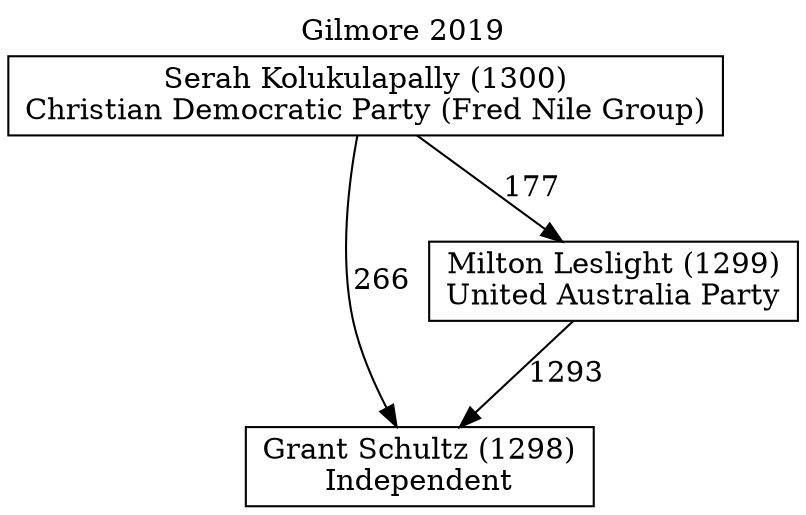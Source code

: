 // House preference flow
digraph "Grant Schultz (1298)_Gilmore_2019" {
	graph [label="Gilmore 2019" labelloc=t mclimit=10]
	node [shape=box]
	"Grant Schultz (1298)" [label="Grant Schultz (1298)
Independent"]
	"Milton Leslight (1299)" [label="Milton Leslight (1299)
United Australia Party"]
	"Serah Kolukulapally (1300)" [label="Serah Kolukulapally (1300)
Christian Democratic Party (Fred Nile Group)"]
	"Milton Leslight (1299)" -> "Grant Schultz (1298)" [label=1293]
	"Serah Kolukulapally (1300)" -> "Milton Leslight (1299)" [label=177]
	"Serah Kolukulapally (1300)" -> "Grant Schultz (1298)" [label=266]
}
